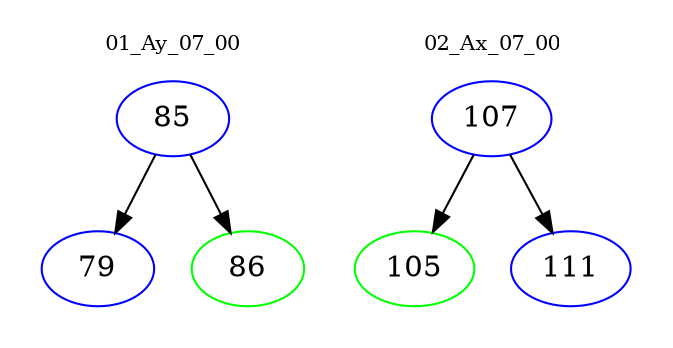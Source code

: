 digraph{
subgraph cluster_0 {
color = white
label = "01_Ay_07_00";
fontsize=10;
T0_85 [label="85", color="blue"]
T0_85 -> T0_79 [color="black"]
T0_79 [label="79", color="blue"]
T0_85 -> T0_86 [color="black"]
T0_86 [label="86", color="green"]
}
subgraph cluster_1 {
color = white
label = "02_Ax_07_00";
fontsize=10;
T1_107 [label="107", color="blue"]
T1_107 -> T1_105 [color="black"]
T1_105 [label="105", color="green"]
T1_107 -> T1_111 [color="black"]
T1_111 [label="111", color="blue"]
}
}

